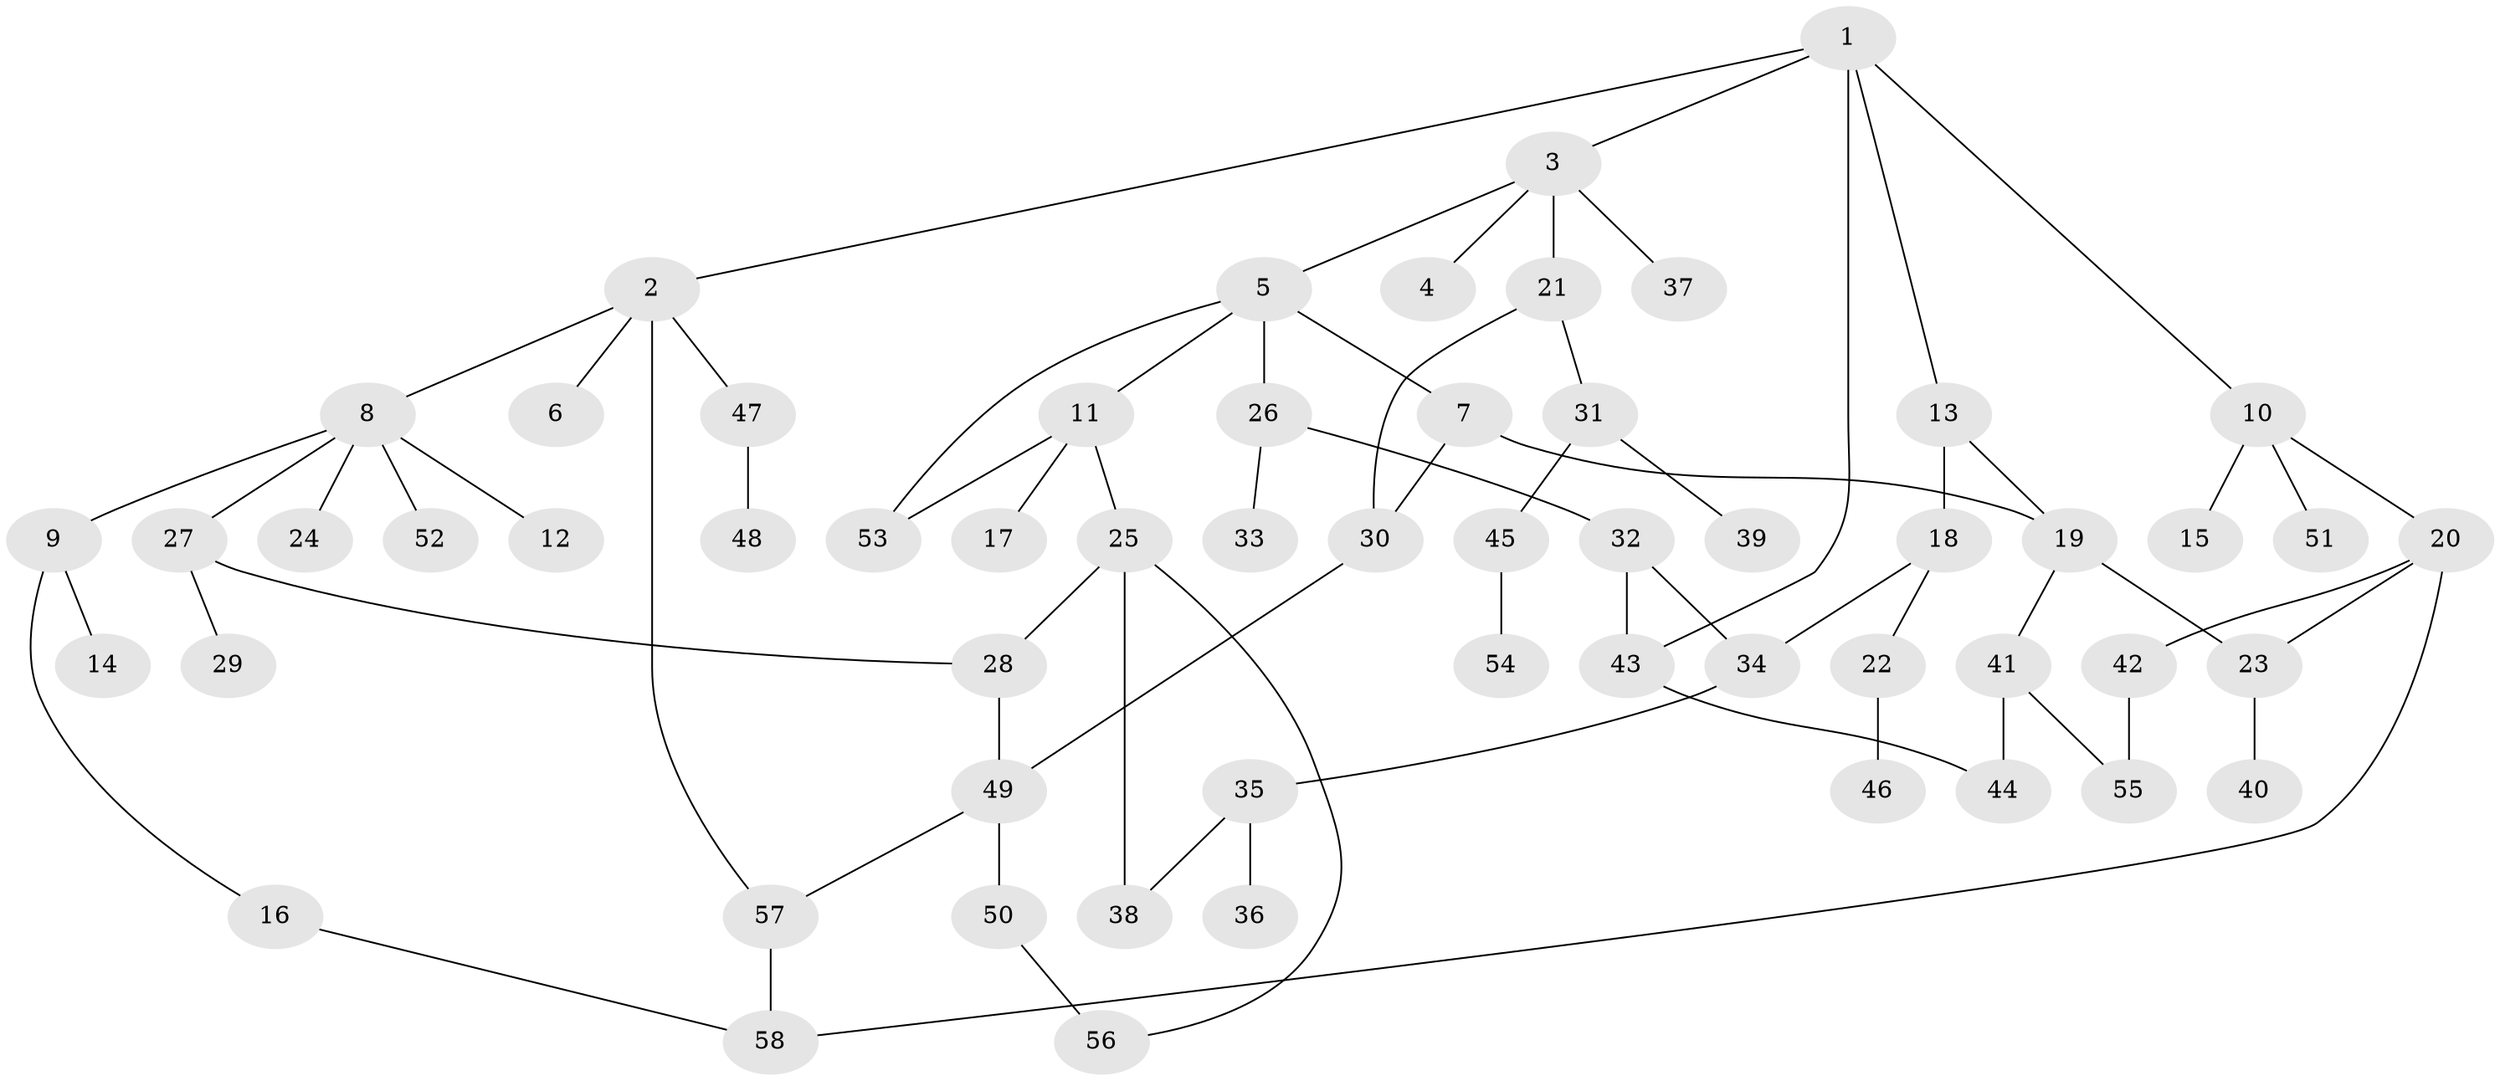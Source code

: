 // Generated by graph-tools (version 1.1) at 2025/25/03/09/25 03:25:26]
// undirected, 58 vertices, 72 edges
graph export_dot {
graph [start="1"]
  node [color=gray90,style=filled];
  1;
  2;
  3;
  4;
  5;
  6;
  7;
  8;
  9;
  10;
  11;
  12;
  13;
  14;
  15;
  16;
  17;
  18;
  19;
  20;
  21;
  22;
  23;
  24;
  25;
  26;
  27;
  28;
  29;
  30;
  31;
  32;
  33;
  34;
  35;
  36;
  37;
  38;
  39;
  40;
  41;
  42;
  43;
  44;
  45;
  46;
  47;
  48;
  49;
  50;
  51;
  52;
  53;
  54;
  55;
  56;
  57;
  58;
  1 -- 2;
  1 -- 3;
  1 -- 10;
  1 -- 13;
  1 -- 43;
  2 -- 6;
  2 -- 8;
  2 -- 47;
  2 -- 57;
  3 -- 4;
  3 -- 5;
  3 -- 21;
  3 -- 37;
  5 -- 7;
  5 -- 11;
  5 -- 26;
  5 -- 53;
  7 -- 19;
  7 -- 30;
  8 -- 9;
  8 -- 12;
  8 -- 24;
  8 -- 27;
  8 -- 52;
  9 -- 14;
  9 -- 16;
  10 -- 15;
  10 -- 20;
  10 -- 51;
  11 -- 17;
  11 -- 25;
  11 -- 53;
  13 -- 18;
  13 -- 19;
  16 -- 58;
  18 -- 22;
  18 -- 34;
  19 -- 41;
  19 -- 23;
  20 -- 23;
  20 -- 42;
  20 -- 58;
  21 -- 31;
  21 -- 30;
  22 -- 46;
  23 -- 40;
  25 -- 56;
  25 -- 28;
  25 -- 38;
  26 -- 32;
  26 -- 33;
  27 -- 28;
  27 -- 29;
  28 -- 49;
  30 -- 49;
  31 -- 39;
  31 -- 45;
  32 -- 34;
  32 -- 43;
  34 -- 35;
  35 -- 36;
  35 -- 38;
  41 -- 55;
  41 -- 44;
  42 -- 55;
  43 -- 44;
  45 -- 54;
  47 -- 48;
  49 -- 50;
  49 -- 57;
  50 -- 56;
  57 -- 58;
}
